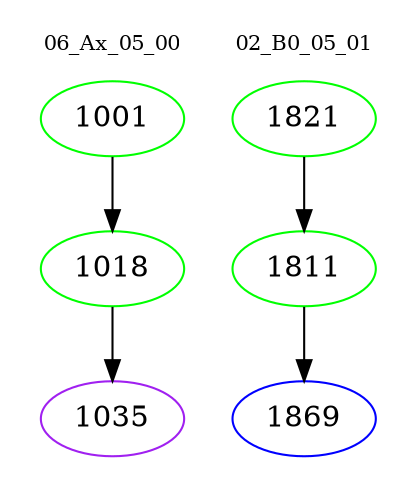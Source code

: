digraph{
subgraph cluster_0 {
color = white
label = "06_Ax_05_00";
fontsize=10;
T0_1001 [label="1001", color="green"]
T0_1001 -> T0_1018 [color="black"]
T0_1018 [label="1018", color="green"]
T0_1018 -> T0_1035 [color="black"]
T0_1035 [label="1035", color="purple"]
}
subgraph cluster_1 {
color = white
label = "02_B0_05_01";
fontsize=10;
T1_1821 [label="1821", color="green"]
T1_1821 -> T1_1811 [color="black"]
T1_1811 [label="1811", color="green"]
T1_1811 -> T1_1869 [color="black"]
T1_1869 [label="1869", color="blue"]
}
}
